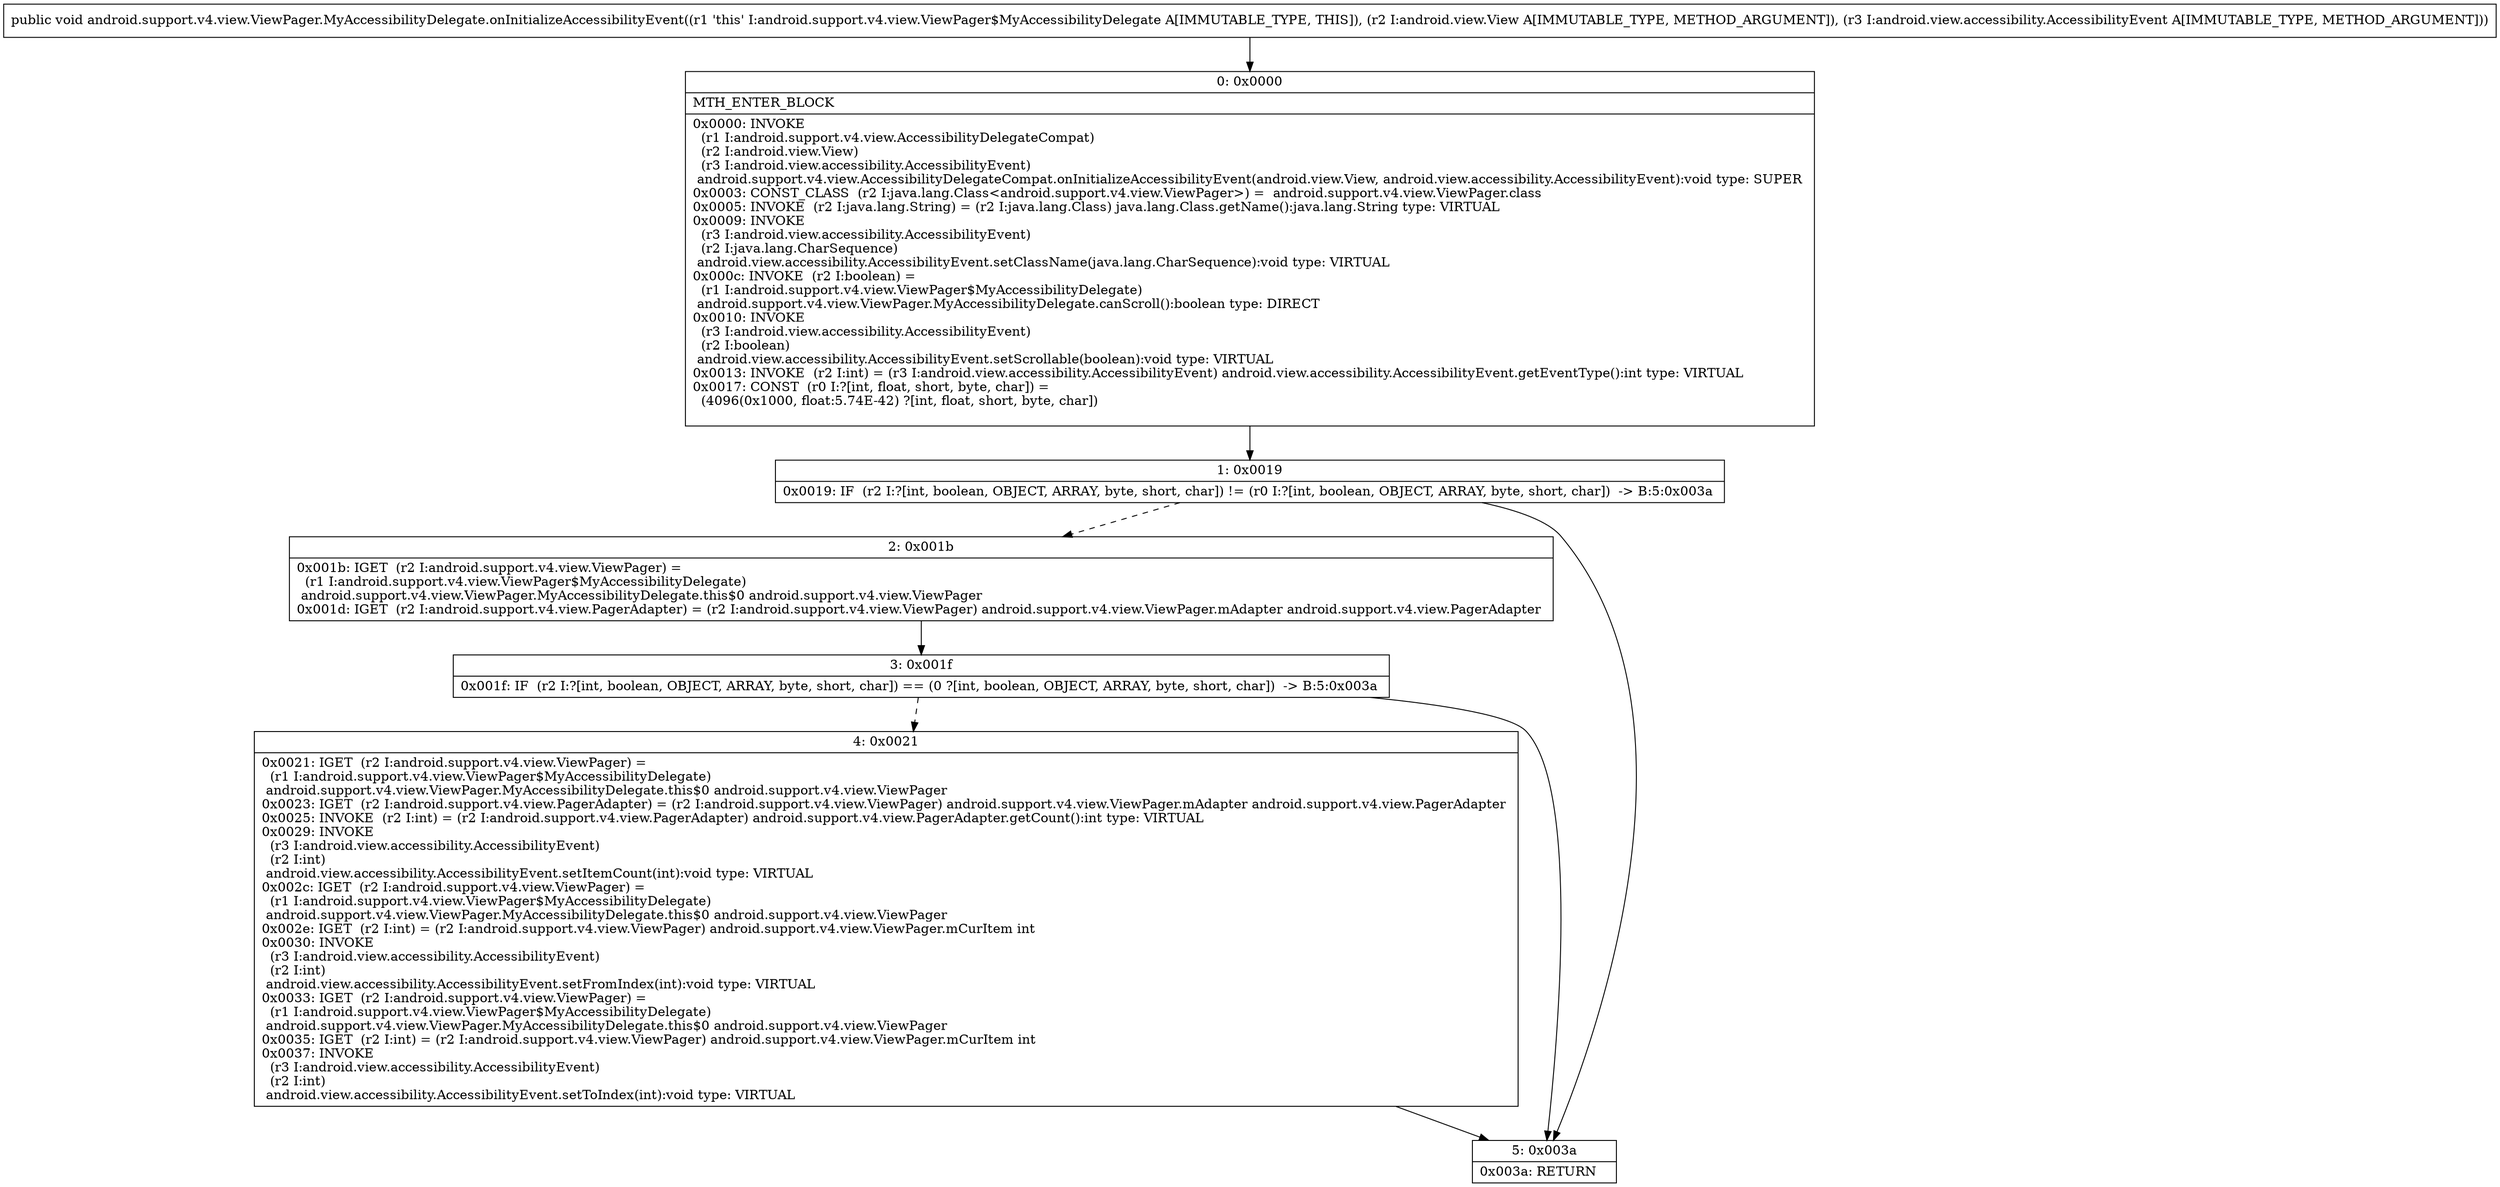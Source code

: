 digraph "CFG forandroid.support.v4.view.ViewPager.MyAccessibilityDelegate.onInitializeAccessibilityEvent(Landroid\/view\/View;Landroid\/view\/accessibility\/AccessibilityEvent;)V" {
Node_0 [shape=record,label="{0\:\ 0x0000|MTH_ENTER_BLOCK\l|0x0000: INVOKE  \l  (r1 I:android.support.v4.view.AccessibilityDelegateCompat)\l  (r2 I:android.view.View)\l  (r3 I:android.view.accessibility.AccessibilityEvent)\l android.support.v4.view.AccessibilityDelegateCompat.onInitializeAccessibilityEvent(android.view.View, android.view.accessibility.AccessibilityEvent):void type: SUPER \l0x0003: CONST_CLASS  (r2 I:java.lang.Class\<android.support.v4.view.ViewPager\>) =  android.support.v4.view.ViewPager.class \l0x0005: INVOKE  (r2 I:java.lang.String) = (r2 I:java.lang.Class) java.lang.Class.getName():java.lang.String type: VIRTUAL \l0x0009: INVOKE  \l  (r3 I:android.view.accessibility.AccessibilityEvent)\l  (r2 I:java.lang.CharSequence)\l android.view.accessibility.AccessibilityEvent.setClassName(java.lang.CharSequence):void type: VIRTUAL \l0x000c: INVOKE  (r2 I:boolean) = \l  (r1 I:android.support.v4.view.ViewPager$MyAccessibilityDelegate)\l android.support.v4.view.ViewPager.MyAccessibilityDelegate.canScroll():boolean type: DIRECT \l0x0010: INVOKE  \l  (r3 I:android.view.accessibility.AccessibilityEvent)\l  (r2 I:boolean)\l android.view.accessibility.AccessibilityEvent.setScrollable(boolean):void type: VIRTUAL \l0x0013: INVOKE  (r2 I:int) = (r3 I:android.view.accessibility.AccessibilityEvent) android.view.accessibility.AccessibilityEvent.getEventType():int type: VIRTUAL \l0x0017: CONST  (r0 I:?[int, float, short, byte, char]) = \l  (4096(0x1000, float:5.74E\-42) ?[int, float, short, byte, char])\l \l}"];
Node_1 [shape=record,label="{1\:\ 0x0019|0x0019: IF  (r2 I:?[int, boolean, OBJECT, ARRAY, byte, short, char]) != (r0 I:?[int, boolean, OBJECT, ARRAY, byte, short, char])  \-\> B:5:0x003a \l}"];
Node_2 [shape=record,label="{2\:\ 0x001b|0x001b: IGET  (r2 I:android.support.v4.view.ViewPager) = \l  (r1 I:android.support.v4.view.ViewPager$MyAccessibilityDelegate)\l android.support.v4.view.ViewPager.MyAccessibilityDelegate.this$0 android.support.v4.view.ViewPager \l0x001d: IGET  (r2 I:android.support.v4.view.PagerAdapter) = (r2 I:android.support.v4.view.ViewPager) android.support.v4.view.ViewPager.mAdapter android.support.v4.view.PagerAdapter \l}"];
Node_3 [shape=record,label="{3\:\ 0x001f|0x001f: IF  (r2 I:?[int, boolean, OBJECT, ARRAY, byte, short, char]) == (0 ?[int, boolean, OBJECT, ARRAY, byte, short, char])  \-\> B:5:0x003a \l}"];
Node_4 [shape=record,label="{4\:\ 0x0021|0x0021: IGET  (r2 I:android.support.v4.view.ViewPager) = \l  (r1 I:android.support.v4.view.ViewPager$MyAccessibilityDelegate)\l android.support.v4.view.ViewPager.MyAccessibilityDelegate.this$0 android.support.v4.view.ViewPager \l0x0023: IGET  (r2 I:android.support.v4.view.PagerAdapter) = (r2 I:android.support.v4.view.ViewPager) android.support.v4.view.ViewPager.mAdapter android.support.v4.view.PagerAdapter \l0x0025: INVOKE  (r2 I:int) = (r2 I:android.support.v4.view.PagerAdapter) android.support.v4.view.PagerAdapter.getCount():int type: VIRTUAL \l0x0029: INVOKE  \l  (r3 I:android.view.accessibility.AccessibilityEvent)\l  (r2 I:int)\l android.view.accessibility.AccessibilityEvent.setItemCount(int):void type: VIRTUAL \l0x002c: IGET  (r2 I:android.support.v4.view.ViewPager) = \l  (r1 I:android.support.v4.view.ViewPager$MyAccessibilityDelegate)\l android.support.v4.view.ViewPager.MyAccessibilityDelegate.this$0 android.support.v4.view.ViewPager \l0x002e: IGET  (r2 I:int) = (r2 I:android.support.v4.view.ViewPager) android.support.v4.view.ViewPager.mCurItem int \l0x0030: INVOKE  \l  (r3 I:android.view.accessibility.AccessibilityEvent)\l  (r2 I:int)\l android.view.accessibility.AccessibilityEvent.setFromIndex(int):void type: VIRTUAL \l0x0033: IGET  (r2 I:android.support.v4.view.ViewPager) = \l  (r1 I:android.support.v4.view.ViewPager$MyAccessibilityDelegate)\l android.support.v4.view.ViewPager.MyAccessibilityDelegate.this$0 android.support.v4.view.ViewPager \l0x0035: IGET  (r2 I:int) = (r2 I:android.support.v4.view.ViewPager) android.support.v4.view.ViewPager.mCurItem int \l0x0037: INVOKE  \l  (r3 I:android.view.accessibility.AccessibilityEvent)\l  (r2 I:int)\l android.view.accessibility.AccessibilityEvent.setToIndex(int):void type: VIRTUAL \l}"];
Node_5 [shape=record,label="{5\:\ 0x003a|0x003a: RETURN   \l}"];
MethodNode[shape=record,label="{public void android.support.v4.view.ViewPager.MyAccessibilityDelegate.onInitializeAccessibilityEvent((r1 'this' I:android.support.v4.view.ViewPager$MyAccessibilityDelegate A[IMMUTABLE_TYPE, THIS]), (r2 I:android.view.View A[IMMUTABLE_TYPE, METHOD_ARGUMENT]), (r3 I:android.view.accessibility.AccessibilityEvent A[IMMUTABLE_TYPE, METHOD_ARGUMENT])) }"];
MethodNode -> Node_0;
Node_0 -> Node_1;
Node_1 -> Node_2[style=dashed];
Node_1 -> Node_5;
Node_2 -> Node_3;
Node_3 -> Node_4[style=dashed];
Node_3 -> Node_5;
Node_4 -> Node_5;
}


